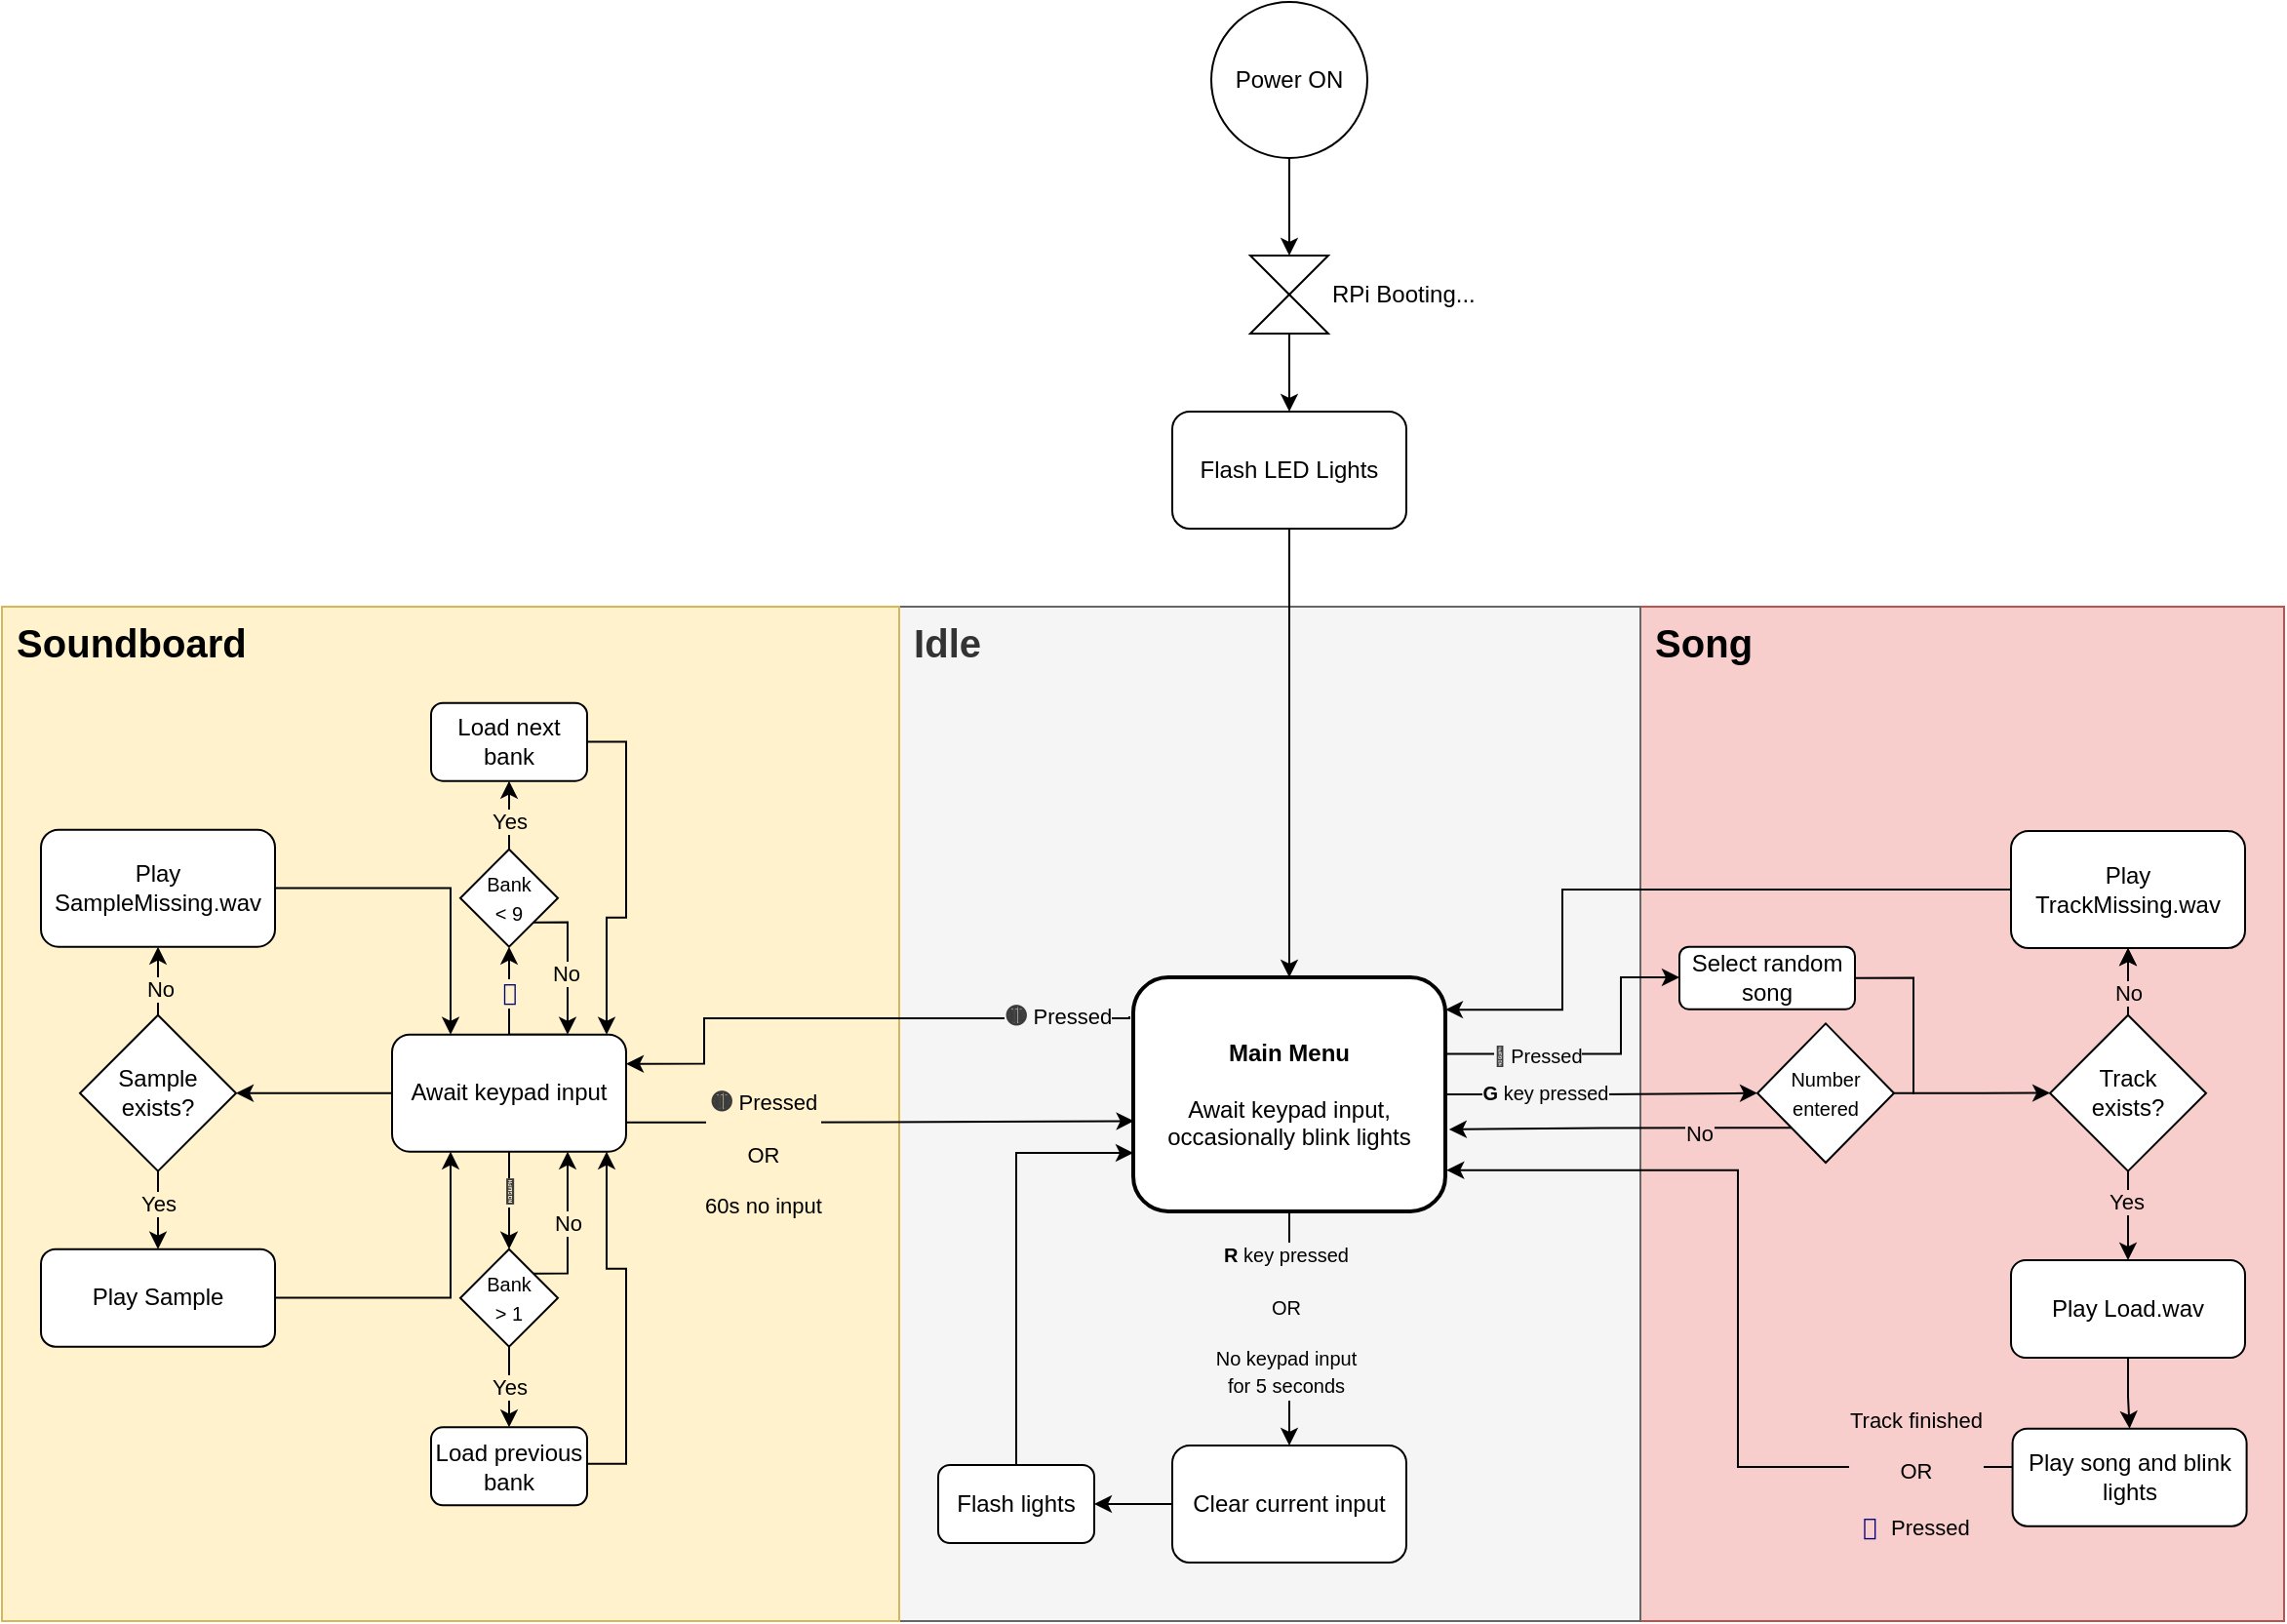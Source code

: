 <mxfile version="26.2.2">
  <diagram name="Page-1" id="W8MKzIHO_7QyPUXCPeFz">
    <mxGraphModel dx="2278" dy="1943" grid="1" gridSize="10" guides="1" tooltips="1" connect="1" arrows="1" fold="1" page="1" pageScale="1" pageWidth="850" pageHeight="1100" math="0" shadow="0">
      <root>
        <mxCell id="0" />
        <mxCell id="1" parent="0" />
        <mxCell id="YZWkK0QSVy-SKpIgM2Q_-93" value="&lt;b style=&quot;font-size: 20px;&quot;&gt;&amp;nbsp;Song&lt;/b&gt;" style="rounded=0;whiteSpace=wrap;html=1;align=left;verticalAlign=top;fillColor=#f8cecc;strokeColor=#b85450;movable=1;resizable=1;rotatable=1;deletable=1;editable=1;locked=0;connectable=1;" parent="1" vertex="1">
          <mxGeometry x="570" y="280" width="330" height="520" as="geometry" />
        </mxCell>
        <mxCell id="YZWkK0QSVy-SKpIgM2Q_-92" value="&lt;b style=&quot;font-size: 20px;&quot;&gt;&amp;nbsp;Idle&lt;/b&gt;" style="rounded=0;whiteSpace=wrap;html=1;align=left;verticalAlign=top;fillColor=#f5f5f5;fontColor=#333333;strokeColor=#666666;movable=1;resizable=1;rotatable=1;deletable=1;editable=1;locked=0;connectable=1;" parent="1" vertex="1">
          <mxGeometry x="190" y="280" width="380" height="520" as="geometry" />
        </mxCell>
        <mxCell id="YZWkK0QSVy-SKpIgM2Q_-91" value="&lt;font style=&quot;font-size: 20px;&quot;&gt;&lt;b style=&quot;&quot;&gt;&amp;nbsp;Soundboard&lt;/b&gt;&lt;/font&gt;" style="rounded=0;whiteSpace=wrap;html=1;align=left;verticalAlign=top;fillColor=#fff2cc;strokeColor=#d6b656;movable=0;resizable=0;rotatable=0;deletable=0;editable=0;locked=1;connectable=0;" parent="1" vertex="1">
          <mxGeometry x="-270" y="280" width="460" height="520" as="geometry" />
        </mxCell>
        <mxCell id="YZWkK0QSVy-SKpIgM2Q_-5" style="edgeStyle=orthogonalEdgeStyle;rounded=0;orthogonalLoop=1;jettySize=auto;html=1;exitX=0.5;exitY=1;exitDx=0;exitDy=0;movable=1;resizable=1;rotatable=1;deletable=1;editable=1;locked=0;connectable=1;" parent="1" source="YZWkK0QSVy-SKpIgM2Q_-1" target="YZWkK0QSVy-SKpIgM2Q_-4" edge="1">
          <mxGeometry relative="1" as="geometry" />
        </mxCell>
        <mxCell id="YZWkK0QSVy-SKpIgM2Q_-1" value="Power ON" style="ellipse;whiteSpace=wrap;html=1;aspect=fixed;movable=1;resizable=1;rotatable=1;deletable=1;editable=1;locked=0;connectable=1;" parent="1" vertex="1">
          <mxGeometry x="350" y="-30" width="80" height="80" as="geometry" />
        </mxCell>
        <mxCell id="YZWkK0QSVy-SKpIgM2Q_-14" style="edgeStyle=orthogonalEdgeStyle;rounded=0;orthogonalLoop=1;jettySize=auto;html=1;exitX=0.5;exitY=1;exitDx=0;exitDy=0;entryX=0.5;entryY=0;entryDx=0;entryDy=0;movable=1;resizable=1;rotatable=1;deletable=1;editable=1;locked=0;connectable=1;" parent="1" source="YZWkK0QSVy-SKpIgM2Q_-2" target="YZWkK0QSVy-SKpIgM2Q_-9" edge="1">
          <mxGeometry relative="1" as="geometry" />
        </mxCell>
        <mxCell id="YZWkK0QSVy-SKpIgM2Q_-20" value="&lt;font style=&quot;font-size: 10px;&quot;&gt;&lt;b&gt;R&lt;/b&gt;&amp;nbsp;key pressed&lt;br&gt;&lt;br&gt;OR&lt;br&gt;&lt;br&gt;No keypad input&lt;/font&gt;&lt;div style=&quot;font-size: 12px;&quot;&gt;&lt;font style=&quot;font-size: 10px;&quot;&gt;for 5 seconds&lt;/font&gt;&lt;/div&gt;" style="edgeLabel;html=1;align=center;verticalAlign=middle;resizable=1;points=[];movable=1;rotatable=1;deletable=1;editable=1;locked=0;connectable=1;labelBackgroundColor=#F5F5F5;" parent="YZWkK0QSVy-SKpIgM2Q_-14" vertex="1" connectable="0">
          <mxGeometry x="-0.066" y="-2" relative="1" as="geometry">
            <mxPoint as="offset" />
          </mxGeometry>
        </mxCell>
        <mxCell id="YZWkK0QSVy-SKpIgM2Q_-72" style="edgeStyle=orthogonalEdgeStyle;rounded=0;orthogonalLoop=1;jettySize=auto;html=1;entryX=1;entryY=0.25;entryDx=0;entryDy=0;movable=1;resizable=1;rotatable=1;deletable=1;editable=1;locked=0;connectable=1;" parent="1" target="YZWkK0QSVy-SKpIgM2Q_-42" edge="1">
          <mxGeometry relative="1" as="geometry">
            <mxPoint x="308" y="490" as="sourcePoint" />
            <mxPoint x="100" y="490" as="targetPoint" />
            <Array as="points">
              <mxPoint x="308" y="491" />
              <mxPoint x="90" y="491" />
              <mxPoint x="90" y="514" />
            </Array>
          </mxGeometry>
        </mxCell>
        <mxCell id="YZWkK0QSVy-SKpIgM2Q_-74" value="&lt;strong style=&quot;color: rgb(59, 59, 59); font-family: -apple-system, BlinkMacSystemFont, &amp;quot;Segoe WPC&amp;quot;, &amp;quot;Segoe UI&amp;quot;, system-ui, Ubuntu, &amp;quot;Droid Sans&amp;quot;, sans-serif; text-align: start; text-wrap-mode: wrap;&quot;&gt;&lt;font style=&quot;font-size: 12px;&quot;&gt;🟡&amp;nbsp;&lt;/font&gt;&lt;/strong&gt;Pressed" style="edgeLabel;html=1;align=center;verticalAlign=middle;resizable=1;points=[];movable=1;rotatable=1;deletable=1;editable=1;locked=0;connectable=1;labelBackgroundColor=#F5F5F5;" parent="YZWkK0QSVy-SKpIgM2Q_-72" vertex="1" connectable="0">
          <mxGeometry x="-0.21" y="1" relative="1" as="geometry">
            <mxPoint x="73" y="-2" as="offset" />
          </mxGeometry>
        </mxCell>
        <mxCell id="YZWkK0QSVy-SKpIgM2Q_-96" style="edgeStyle=orthogonalEdgeStyle;rounded=0;orthogonalLoop=1;jettySize=auto;html=1;" parent="1" target="YZWkK0QSVy-SKpIgM2Q_-94" edge="1">
          <mxGeometry relative="1" as="geometry">
            <Array as="points">
              <mxPoint x="560" y="509" />
              <mxPoint x="560" y="470" />
            </Array>
            <mxPoint x="470" y="509.28" as="sourcePoint" />
            <mxPoint x="590" y="480.34" as="targetPoint" />
          </mxGeometry>
        </mxCell>
        <mxCell id="YZWkK0QSVy-SKpIgM2Q_-98" value="&lt;font style=&quot;font-size: 10px;&quot;&gt;&lt;strong style=&quot;forced-color-adjust: none; font-style: normal; font-variant-ligatures: normal; font-variant-caps: normal; letter-spacing: normal; orphans: 2; text-indent: 0px; text-transform: none; widows: 2; word-spacing: 0px; -webkit-text-stroke-width: 0px; white-space: normal; text-decoration-thickness: initial; text-decoration-style: initial; text-decoration-color: initial; color: rgb(59, 59, 59); font-family: -apple-system, BlinkMacSystemFont, &amp;quot;Segoe WPC&amp;quot;, &amp;quot;Segoe UI&amp;quot;, system-ui, Ubuntu, &amp;quot;Droid Sans&amp;quot;, sans-serif; text-align: start;&quot;&gt;&lt;font style=&quot;forced-color-adjust: none;&quot;&gt;&lt;strong style=&quot;&quot;&gt;🔵&lt;/strong&gt;&amp;nbsp;&lt;/font&gt;&lt;/strong&gt;&lt;span style=&quot;color: rgb(0, 0, 0); font-family: Helvetica; font-style: normal; font-variant-ligatures: normal; font-variant-caps: normal; font-weight: 400; letter-spacing: normal; orphans: 2; text-align: center; text-indent: 0px; text-transform: none; widows: 2; word-spacing: 0px; -webkit-text-stroke-width: 0px; white-space: nowrap; text-decoration-thickness: initial; text-decoration-style: initial; text-decoration-color: initial; float: none; display: inline !important;&quot;&gt;Pressed&lt;/span&gt;&lt;/font&gt;" style="edgeLabel;html=1;align=center;verticalAlign=middle;resizable=0;points=[];labelBackgroundColor=#F5F5F5;" parent="YZWkK0QSVy-SKpIgM2Q_-96" vertex="1" connectable="0">
          <mxGeometry x="0.086" y="1" relative="1" as="geometry">
            <mxPoint x="-40" y="1" as="offset" />
          </mxGeometry>
        </mxCell>
        <mxCell id="LuNAqEP82udkbL1y4cKJ-5" style="edgeStyle=orthogonalEdgeStyle;rounded=0;orthogonalLoop=1;jettySize=auto;html=1;" edge="1" parent="1" source="YZWkK0QSVy-SKpIgM2Q_-2" target="LuNAqEP82udkbL1y4cKJ-2">
          <mxGeometry relative="1" as="geometry" />
        </mxCell>
        <mxCell id="LuNAqEP82udkbL1y4cKJ-13" value="&lt;span style=&quot;font-size: 10px;&quot;&gt;&lt;b&gt;G&lt;/b&gt; key pressed&lt;/span&gt;" style="edgeLabel;html=1;align=center;verticalAlign=middle;resizable=0;points=[];labelBackgroundColor=#F5F5F5;" vertex="1" connectable="0" parent="LuNAqEP82udkbL1y4cKJ-5">
          <mxGeometry x="-0.324" y="2" relative="1" as="geometry">
            <mxPoint x="-4" y="1" as="offset" />
          </mxGeometry>
        </mxCell>
        <mxCell id="YZWkK0QSVy-SKpIgM2Q_-2" value="&lt;b&gt;Main Menu&lt;br&gt;&lt;/b&gt;&lt;br&gt;Await keypad input,&lt;div&gt;occasionally blink lights&lt;/div&gt;" style="rounded=1;whiteSpace=wrap;html=1;movable=1;resizable=1;rotatable=1;deletable=1;editable=1;locked=0;connectable=1;strokeWidth=2;" parent="1" vertex="1">
          <mxGeometry x="310" y="470" width="160" height="120" as="geometry" />
        </mxCell>
        <mxCell id="YZWkK0QSVy-SKpIgM2Q_-7" style="edgeStyle=orthogonalEdgeStyle;rounded=0;orthogonalLoop=1;jettySize=auto;html=1;movable=1;resizable=1;rotatable=1;deletable=1;editable=1;locked=0;connectable=1;" parent="1" source="YZWkK0QSVy-SKpIgM2Q_-4" target="YZWkK0QSVy-SKpIgM2Q_-6" edge="1">
          <mxGeometry relative="1" as="geometry" />
        </mxCell>
        <mxCell id="YZWkK0QSVy-SKpIgM2Q_-4" value="" style="shape=collate;html=1;movable=1;resizable=1;rotatable=1;deletable=1;editable=1;locked=0;connectable=1;" parent="1" vertex="1">
          <mxGeometry x="370" y="100" width="40" height="40" as="geometry" />
        </mxCell>
        <mxCell id="YZWkK0QSVy-SKpIgM2Q_-8" style="edgeStyle=orthogonalEdgeStyle;rounded=0;orthogonalLoop=1;jettySize=auto;html=1;movable=1;resizable=1;rotatable=1;deletable=1;editable=1;locked=0;connectable=1;" parent="1" source="YZWkK0QSVy-SKpIgM2Q_-6" target="YZWkK0QSVy-SKpIgM2Q_-2" edge="1">
          <mxGeometry relative="1" as="geometry" />
        </mxCell>
        <mxCell id="YZWkK0QSVy-SKpIgM2Q_-6" value="Flash LED Lights" style="rounded=1;whiteSpace=wrap;html=1;movable=1;resizable=1;rotatable=1;deletable=1;editable=1;locked=0;connectable=1;" parent="1" vertex="1">
          <mxGeometry x="330" y="180" width="120" height="60" as="geometry" />
        </mxCell>
        <mxCell id="YZWkK0QSVy-SKpIgM2Q_-23" style="edgeStyle=orthogonalEdgeStyle;rounded=0;orthogonalLoop=1;jettySize=auto;html=1;movable=1;resizable=1;rotatable=1;deletable=1;editable=1;locked=0;connectable=1;" parent="1" source="YZWkK0QSVy-SKpIgM2Q_-9" target="YZWkK0QSVy-SKpIgM2Q_-22" edge="1">
          <mxGeometry relative="1" as="geometry" />
        </mxCell>
        <mxCell id="YZWkK0QSVy-SKpIgM2Q_-9" value="Clear current input" style="rounded=1;whiteSpace=wrap;html=1;movable=1;resizable=1;rotatable=1;deletable=1;editable=1;locked=0;connectable=1;" parent="1" vertex="1">
          <mxGeometry x="330" y="710" width="120" height="60" as="geometry" />
        </mxCell>
        <mxCell id="YZWkK0QSVy-SKpIgM2Q_-24" style="edgeStyle=orthogonalEdgeStyle;rounded=0;orthogonalLoop=1;jettySize=auto;html=1;entryX=0;entryY=0.75;entryDx=0;entryDy=0;exitX=0.5;exitY=0;exitDx=0;exitDy=0;curved=0;movable=1;resizable=1;rotatable=1;deletable=1;editable=1;locked=0;connectable=1;" parent="1" source="YZWkK0QSVy-SKpIgM2Q_-22" target="YZWkK0QSVy-SKpIgM2Q_-2" edge="1">
          <mxGeometry relative="1" as="geometry">
            <Array as="points">
              <mxPoint x="250" y="560" />
            </Array>
          </mxGeometry>
        </mxCell>
        <mxCell id="YZWkK0QSVy-SKpIgM2Q_-22" value="Flash lights" style="rounded=1;whiteSpace=wrap;html=1;movable=1;resizable=1;rotatable=1;deletable=1;editable=1;locked=0;connectable=1;" parent="1" vertex="1">
          <mxGeometry x="210" y="720" width="80" height="40" as="geometry" />
        </mxCell>
        <mxCell id="YZWkK0QSVy-SKpIgM2Q_-30" style="edgeStyle=orthogonalEdgeStyle;rounded=0;orthogonalLoop=1;jettySize=auto;html=1;entryX=0.5;entryY=1;entryDx=0;entryDy=0;movable=1;resizable=1;rotatable=1;deletable=1;editable=1;locked=0;connectable=1;" parent="1" source="YZWkK0QSVy-SKpIgM2Q_-26" target="YZWkK0QSVy-SKpIgM2Q_-28" edge="1">
          <mxGeometry relative="1" as="geometry" />
        </mxCell>
        <mxCell id="YZWkK0QSVy-SKpIgM2Q_-33" style="edgeStyle=orthogonalEdgeStyle;rounded=0;orthogonalLoop=1;jettySize=auto;html=1;exitX=0.5;exitY=1;exitDx=0;exitDy=0;movable=1;resizable=1;rotatable=1;deletable=1;editable=1;locked=0;connectable=1;" parent="1" source="YZWkK0QSVy-SKpIgM2Q_-26" target="YZWkK0QSVy-SKpIgM2Q_-32" edge="1">
          <mxGeometry relative="1" as="geometry" />
        </mxCell>
        <mxCell id="YZWkK0QSVy-SKpIgM2Q_-35" value="Yes" style="edgeLabel;html=1;align=center;verticalAlign=middle;resizable=1;points=[];movable=1;rotatable=1;deletable=1;editable=1;locked=0;connectable=1;labelBackgroundColor=#F8CECC;" parent="YZWkK0QSVy-SKpIgM2Q_-33" vertex="1" connectable="0">
          <mxGeometry x="-0.617" relative="1" as="geometry">
            <mxPoint x="-1" y="7" as="offset" />
          </mxGeometry>
        </mxCell>
        <mxCell id="YZWkK0QSVy-SKpIgM2Q_-41" value="" style="edgeStyle=orthogonalEdgeStyle;rounded=0;orthogonalLoop=1;jettySize=auto;html=1;movable=1;resizable=1;rotatable=1;deletable=1;editable=1;locked=0;connectable=1;" parent="1" source="YZWkK0QSVy-SKpIgM2Q_-26" target="YZWkK0QSVy-SKpIgM2Q_-28" edge="1">
          <mxGeometry relative="1" as="geometry">
            <Array as="points">
              <mxPoint x="820" y="485" />
              <mxPoint x="820" y="485" />
            </Array>
          </mxGeometry>
        </mxCell>
        <mxCell id="YZWkK0QSVy-SKpIgM2Q_-88" value="No" style="edgeLabel;html=1;align=center;verticalAlign=middle;resizable=1;points=[];movable=1;rotatable=1;deletable=1;editable=1;locked=0;connectable=1;labelBackgroundColor=#F8CECC;" parent="YZWkK0QSVy-SKpIgM2Q_-41" vertex="1" connectable="0">
          <mxGeometry x="-0.29" relative="1" as="geometry">
            <mxPoint as="offset" />
          </mxGeometry>
        </mxCell>
        <mxCell id="YZWkK0QSVy-SKpIgM2Q_-26" value="Track&lt;br&gt;exists?" style="rhombus;whiteSpace=wrap;html=1;movable=1;resizable=1;rotatable=1;deletable=1;editable=1;locked=0;connectable=1;" parent="1" vertex="1">
          <mxGeometry x="780" y="489.34" width="80" height="80" as="geometry" />
        </mxCell>
        <mxCell id="YZWkK0QSVy-SKpIgM2Q_-31" style="edgeStyle=orthogonalEdgeStyle;rounded=0;orthogonalLoop=1;jettySize=auto;html=1;exitX=0;exitY=0.5;exitDx=0;exitDy=0;movable=1;resizable=1;rotatable=1;deletable=1;editable=1;locked=0;connectable=1;entryX=1;entryY=0.138;entryDx=0;entryDy=0;entryPerimeter=0;" parent="1" source="YZWkK0QSVy-SKpIgM2Q_-28" target="YZWkK0QSVy-SKpIgM2Q_-2" edge="1">
          <mxGeometry relative="1" as="geometry">
            <Array as="points">
              <mxPoint x="530" y="425" />
              <mxPoint x="530" y="487" />
            </Array>
          </mxGeometry>
        </mxCell>
        <mxCell id="YZWkK0QSVy-SKpIgM2Q_-28" value="Play TrackMissing.wav" style="rounded=1;whiteSpace=wrap;html=1;movable=1;resizable=1;rotatable=1;deletable=1;editable=1;locked=0;connectable=1;" parent="1" vertex="1">
          <mxGeometry x="760" y="395" width="120" height="60" as="geometry" />
        </mxCell>
        <mxCell id="YZWkK0QSVy-SKpIgM2Q_-38" style="edgeStyle=orthogonalEdgeStyle;rounded=0;orthogonalLoop=1;jettySize=auto;html=1;movable=1;resizable=1;rotatable=1;deletable=1;editable=1;locked=0;connectable=1;" parent="1" source="YZWkK0QSVy-SKpIgM2Q_-32" target="YZWkK0QSVy-SKpIgM2Q_-37" edge="1">
          <mxGeometry relative="1" as="geometry" />
        </mxCell>
        <mxCell id="YZWkK0QSVy-SKpIgM2Q_-32" value="Play Load.wav" style="rounded=1;whiteSpace=wrap;html=1;movable=1;resizable=1;rotatable=1;deletable=1;editable=1;locked=0;connectable=1;" parent="1" vertex="1">
          <mxGeometry x="760" y="615" width="120" height="50" as="geometry" />
        </mxCell>
        <mxCell id="YZWkK0QSVy-SKpIgM2Q_-37" value="Play song and blink lights" style="rounded=1;whiteSpace=wrap;html=1;movable=1;resizable=1;rotatable=1;deletable=1;editable=1;locked=0;connectable=1;" parent="1" vertex="1">
          <mxGeometry x="760.8" y="701.32" width="120" height="50" as="geometry" />
        </mxCell>
        <mxCell id="YZWkK0QSVy-SKpIgM2Q_-39" style="edgeStyle=orthogonalEdgeStyle;rounded=0;orthogonalLoop=1;jettySize=auto;html=1;entryX=1.004;entryY=0.824;entryDx=0;entryDy=0;entryPerimeter=0;movable=1;resizable=1;rotatable=1;deletable=1;editable=1;locked=0;connectable=1;" parent="1" source="YZWkK0QSVy-SKpIgM2Q_-37" target="YZWkK0QSVy-SKpIgM2Q_-2" edge="1">
          <mxGeometry relative="1" as="geometry">
            <mxPoint x="470.0" y="550.0" as="targetPoint" />
            <Array as="points">
              <mxPoint x="620" y="721" />
              <mxPoint x="620" y="569" />
            </Array>
          </mxGeometry>
        </mxCell>
        <mxCell id="YZWkK0QSVy-SKpIgM2Q_-40" value="Track finished&lt;br&gt;&lt;br&gt;OR&lt;br&gt;&lt;br&gt;&lt;div style=&quot;color: rgb(59, 59, 59); font-family: &amp;quot;Droid Sans Mono&amp;quot;, &amp;quot;monospace&amp;quot;, monospace; line-height: 19px; white-space-collapse: preserve;&quot;&gt;&lt;span style=&quot;color: rgb(0, 0, 128); font-weight: bold;&quot;&gt;&lt;font style=&quot;font-size: 12px;&quot;&gt;🔴 &lt;/font&gt;&lt;/span&gt;&lt;span style=&quot;font-size: 11px; color: light-dark(rgb(0, 0, 0), rgb(255, 255, 255)); font-family: Helvetica; white-space-collapse: collapse;&quot;&gt;Pressed&lt;/span&gt;&lt;/div&gt;" style="edgeLabel;html=1;align=center;verticalAlign=middle;resizable=1;points=[];labelBackgroundColor=#F8CECC;movable=1;rotatable=1;deletable=1;editable=1;locked=0;connectable=1;" parent="YZWkK0QSVy-SKpIgM2Q_-39" vertex="1" connectable="0">
          <mxGeometry x="-0.541" y="1" relative="1" as="geometry">
            <mxPoint x="51" y="4" as="offset" />
          </mxGeometry>
        </mxCell>
        <mxCell id="YZWkK0QSVy-SKpIgM2Q_-50" style="edgeStyle=orthogonalEdgeStyle;rounded=0;orthogonalLoop=1;jettySize=auto;html=1;exitX=0;exitY=0.5;exitDx=0;exitDy=0;movable=1;resizable=1;rotatable=1;deletable=1;editable=1;locked=0;connectable=1;" parent="1" source="YZWkK0QSVy-SKpIgM2Q_-42" target="YZWkK0QSVy-SKpIgM2Q_-47" edge="1">
          <mxGeometry relative="1" as="geometry" />
        </mxCell>
        <mxCell id="YZWkK0QSVy-SKpIgM2Q_-61" style="edgeStyle=orthogonalEdgeStyle;rounded=0;orthogonalLoop=1;jettySize=auto;html=1;exitX=0.75;exitY=0;exitDx=0;exitDy=0;entryX=0.5;entryY=1;entryDx=0;entryDy=0;movable=1;resizable=1;rotatable=1;deletable=1;editable=1;locked=0;connectable=1;" parent="1" source="YZWkK0QSVy-SKpIgM2Q_-42" target="YZWkK0QSVy-SKpIgM2Q_-57" edge="1">
          <mxGeometry relative="1" as="geometry">
            <Array as="points">
              <mxPoint x="-10" y="499.34" />
            </Array>
          </mxGeometry>
        </mxCell>
        <mxCell id="YZWkK0QSVy-SKpIgM2Q_-77" value="&lt;span style=&quot;color: rgb(0, 0, 128); font-family: &amp;quot;Droid Sans Mono&amp;quot;, &amp;quot;monospace&amp;quot;, monospace; font-size: 12px; font-weight: 700; white-space-collapse: preserve;&quot;&gt;🔴&lt;/span&gt;" style="edgeLabel;html=1;align=center;verticalAlign=middle;resizable=1;points=[];movable=1;rotatable=1;deletable=1;editable=1;locked=0;connectable=1;labelBackgroundColor=#FFF2CC;" parent="YZWkK0QSVy-SKpIgM2Q_-61" vertex="1" connectable="0">
          <mxGeometry x="0.373" relative="1" as="geometry">
            <mxPoint as="offset" />
          </mxGeometry>
        </mxCell>
        <mxCell id="YZWkK0QSVy-SKpIgM2Q_-66" style="edgeStyle=orthogonalEdgeStyle;rounded=0;orthogonalLoop=1;jettySize=auto;html=1;movable=1;resizable=1;rotatable=1;deletable=1;editable=1;locked=0;connectable=1;" parent="1" source="YZWkK0QSVy-SKpIgM2Q_-42" target="YZWkK0QSVy-SKpIgM2Q_-65" edge="1">
          <mxGeometry relative="1" as="geometry" />
        </mxCell>
        <mxCell id="YZWkK0QSVy-SKpIgM2Q_-78" value="&lt;strong style=&quot;color: rgb(59, 59, 59); font-family: -apple-system, BlinkMacSystemFont, &amp;quot;Segoe WPC&amp;quot;, &amp;quot;Segoe UI&amp;quot;, system-ui, Ubuntu, &amp;quot;Droid Sans&amp;quot;, sans-serif; text-align: start; text-wrap-mode: wrap;&quot;&gt;&lt;font style=&quot;font-size: 12px;&quot;&gt;🔵&lt;/font&gt;&lt;/strong&gt;" style="edgeLabel;html=1;align=center;verticalAlign=middle;resizable=1;points=[];movable=1;rotatable=1;deletable=1;editable=1;locked=0;connectable=1;labelBackgroundColor=#FFF2CC;" parent="YZWkK0QSVy-SKpIgM2Q_-66" vertex="1" connectable="0">
          <mxGeometry x="-0.488" y="-1" relative="1" as="geometry">
            <mxPoint x="1" y="7" as="offset" />
          </mxGeometry>
        </mxCell>
        <mxCell id="YZWkK0QSVy-SKpIgM2Q_-42" value="Await keypad input" style="rounded=1;whiteSpace=wrap;html=1;movable=1;resizable=1;rotatable=1;deletable=1;editable=1;locked=0;connectable=1;" parent="1" vertex="1">
          <mxGeometry x="-70" y="499.34" width="120" height="60" as="geometry" />
        </mxCell>
        <mxCell id="YZWkK0QSVy-SKpIgM2Q_-53" style="edgeStyle=orthogonalEdgeStyle;rounded=0;orthogonalLoop=1;jettySize=auto;html=1;movable=1;resizable=1;rotatable=1;deletable=1;editable=1;locked=0;connectable=1;" parent="1" source="YZWkK0QSVy-SKpIgM2Q_-47" target="YZWkK0QSVy-SKpIgM2Q_-48" edge="1">
          <mxGeometry relative="1" as="geometry" />
        </mxCell>
        <mxCell id="YZWkK0QSVy-SKpIgM2Q_-86" value="&lt;span&gt;No&lt;/span&gt;" style="edgeLabel;html=1;align=center;verticalAlign=middle;resizable=1;points=[];movable=1;rotatable=1;deletable=1;editable=1;locked=0;connectable=1;labelBackgroundColor=#FFF2CC;" parent="YZWkK0QSVy-SKpIgM2Q_-53" vertex="1" connectable="0">
          <mxGeometry x="-0.407" y="-1" relative="1" as="geometry">
            <mxPoint as="offset" />
          </mxGeometry>
        </mxCell>
        <mxCell id="YZWkK0QSVy-SKpIgM2Q_-54" style="edgeStyle=orthogonalEdgeStyle;rounded=0;orthogonalLoop=1;jettySize=auto;html=1;movable=1;resizable=1;rotatable=1;deletable=1;editable=1;locked=0;connectable=1;" parent="1" source="YZWkK0QSVy-SKpIgM2Q_-47" target="YZWkK0QSVy-SKpIgM2Q_-49" edge="1">
          <mxGeometry relative="1" as="geometry" />
        </mxCell>
        <mxCell id="YZWkK0QSVy-SKpIgM2Q_-87" value="Yes" style="edgeLabel;html=1;align=center;verticalAlign=middle;resizable=1;points=[];movable=1;rotatable=1;deletable=1;editable=1;locked=0;connectable=1;labelBackgroundColor=#FFF2CC;" parent="YZWkK0QSVy-SKpIgM2Q_-54" vertex="1" connectable="0">
          <mxGeometry x="-0.2" relative="1" as="geometry">
            <mxPoint as="offset" />
          </mxGeometry>
        </mxCell>
        <mxCell id="YZWkK0QSVy-SKpIgM2Q_-47" value="Sample&lt;br&gt;exists?" style="rhombus;whiteSpace=wrap;html=1;movable=1;resizable=1;rotatable=1;deletable=1;editable=1;locked=0;connectable=1;" parent="1" vertex="1">
          <mxGeometry x="-230" y="489.34" width="80" height="80" as="geometry" />
        </mxCell>
        <mxCell id="YZWkK0QSVy-SKpIgM2Q_-52" style="edgeStyle=orthogonalEdgeStyle;rounded=0;orthogonalLoop=1;jettySize=auto;html=1;movable=1;resizable=1;rotatable=1;deletable=1;editable=1;locked=0;connectable=1;" parent="1" source="YZWkK0QSVy-SKpIgM2Q_-48" target="YZWkK0QSVy-SKpIgM2Q_-42" edge="1">
          <mxGeometry relative="1" as="geometry">
            <Array as="points">
              <mxPoint x="-40" y="424.34" />
            </Array>
          </mxGeometry>
        </mxCell>
        <mxCell id="YZWkK0QSVy-SKpIgM2Q_-48" value="Play SampleMissing.wav" style="rounded=1;whiteSpace=wrap;html=1;movable=1;resizable=1;rotatable=1;deletable=1;editable=1;locked=0;connectable=1;" parent="1" vertex="1">
          <mxGeometry x="-250" y="394.34" width="120" height="60" as="geometry" />
        </mxCell>
        <mxCell id="YZWkK0QSVy-SKpIgM2Q_-55" style="edgeStyle=orthogonalEdgeStyle;rounded=0;orthogonalLoop=1;jettySize=auto;html=1;movable=1;resizable=1;rotatable=1;deletable=1;editable=1;locked=0;connectable=1;" parent="1" source="YZWkK0QSVy-SKpIgM2Q_-49" target="YZWkK0QSVy-SKpIgM2Q_-42" edge="1">
          <mxGeometry relative="1" as="geometry">
            <Array as="points">
              <mxPoint x="-40" y="634.34" />
            </Array>
          </mxGeometry>
        </mxCell>
        <mxCell id="YZWkK0QSVy-SKpIgM2Q_-49" value="Play Sample" style="rounded=1;whiteSpace=wrap;html=1;movable=1;resizable=1;rotatable=1;deletable=1;editable=1;locked=0;connectable=1;" parent="1" vertex="1">
          <mxGeometry x="-250" y="609.34" width="120" height="50" as="geometry" />
        </mxCell>
        <mxCell id="YZWkK0QSVy-SKpIgM2Q_-64" style="edgeStyle=orthogonalEdgeStyle;rounded=0;orthogonalLoop=1;jettySize=auto;html=1;movable=1;resizable=1;rotatable=1;deletable=1;editable=1;locked=0;connectable=1;" parent="1" source="YZWkK0QSVy-SKpIgM2Q_-56" edge="1">
          <mxGeometry relative="1" as="geometry">
            <mxPoint x="40" y="499.34" as="targetPoint" />
            <Array as="points">
              <mxPoint x="50" y="349.34" />
              <mxPoint x="50" y="439.34" />
              <mxPoint x="40" y="439.34" />
            </Array>
          </mxGeometry>
        </mxCell>
        <mxCell id="YZWkK0QSVy-SKpIgM2Q_-56" value="Load next bank" style="rounded=1;whiteSpace=wrap;html=1;movable=1;resizable=1;rotatable=1;deletable=1;editable=1;locked=0;connectable=1;" parent="1" vertex="1">
          <mxGeometry x="-50" y="329.34" width="80" height="40" as="geometry" />
        </mxCell>
        <mxCell id="YZWkK0QSVy-SKpIgM2Q_-63" style="edgeStyle=orthogonalEdgeStyle;rounded=0;orthogonalLoop=1;jettySize=auto;html=1;movable=1;resizable=1;rotatable=1;deletable=1;editable=1;locked=0;connectable=1;" parent="1" source="YZWkK0QSVy-SKpIgM2Q_-57" target="YZWkK0QSVy-SKpIgM2Q_-56" edge="1">
          <mxGeometry relative="1" as="geometry" />
        </mxCell>
        <mxCell id="YZWkK0QSVy-SKpIgM2Q_-85" value="Yes" style="edgeLabel;html=1;align=center;verticalAlign=middle;resizable=1;points=[];movable=1;rotatable=1;deletable=1;editable=1;locked=0;connectable=1;labelBackgroundColor=#FFF2CC;" parent="YZWkK0QSVy-SKpIgM2Q_-63" vertex="1" connectable="0">
          <mxGeometry x="0.111" relative="1" as="geometry">
            <mxPoint as="offset" />
          </mxGeometry>
        </mxCell>
        <mxCell id="YZWkK0QSVy-SKpIgM2Q_-57" value="&lt;font style=&quot;font-size: 10px;&quot;&gt;Bank &lt;br&gt;&amp;lt; 9&lt;/font&gt;" style="rhombus;whiteSpace=wrap;html=1;movable=1;resizable=1;rotatable=1;deletable=1;editable=1;locked=0;connectable=1;" parent="1" vertex="1">
          <mxGeometry x="-35" y="404.34" width="50" height="50" as="geometry" />
        </mxCell>
        <mxCell id="YZWkK0QSVy-SKpIgM2Q_-62" style="edgeStyle=orthogonalEdgeStyle;rounded=0;orthogonalLoop=1;jettySize=auto;html=1;exitX=1;exitY=1;exitDx=0;exitDy=0;movable=1;resizable=1;rotatable=1;deletable=1;editable=1;locked=0;connectable=1;" parent="1" source="YZWkK0QSVy-SKpIgM2Q_-57" edge="1">
          <mxGeometry relative="1" as="geometry">
            <mxPoint x="20" y="499.34" as="targetPoint" />
            <Array as="points">
              <mxPoint x="20" y="442.34" />
            </Array>
          </mxGeometry>
        </mxCell>
        <mxCell id="YZWkK0QSVy-SKpIgM2Q_-83" value="No" style="edgeLabel;html=1;align=center;verticalAlign=middle;resizable=1;points=[];movable=1;rotatable=1;deletable=1;editable=1;locked=0;connectable=1;labelBackgroundColor=#FFF2CC;" parent="YZWkK0QSVy-SKpIgM2Q_-62" vertex="1" connectable="0">
          <mxGeometry x="0.145" y="-1" relative="1" as="geometry">
            <mxPoint as="offset" />
          </mxGeometry>
        </mxCell>
        <mxCell id="YZWkK0QSVy-SKpIgM2Q_-68" style="edgeStyle=orthogonalEdgeStyle;rounded=0;orthogonalLoop=1;jettySize=auto;html=1;movable=1;resizable=1;rotatable=1;deletable=1;editable=1;locked=0;connectable=1;" parent="1" source="YZWkK0QSVy-SKpIgM2Q_-65" target="YZWkK0QSVy-SKpIgM2Q_-67" edge="1">
          <mxGeometry relative="1" as="geometry" />
        </mxCell>
        <mxCell id="YZWkK0QSVy-SKpIgM2Q_-84" value="Yes" style="edgeLabel;html=1;align=center;verticalAlign=middle;resizable=1;points=[];movable=1;rotatable=1;deletable=1;editable=1;locked=0;connectable=1;labelBackgroundColor=#FFF2CC;" parent="YZWkK0QSVy-SKpIgM2Q_-68" vertex="1" connectable="0">
          <mxGeometry x="-0.527" relative="1" as="geometry">
            <mxPoint y="10" as="offset" />
          </mxGeometry>
        </mxCell>
        <mxCell id="YZWkK0QSVy-SKpIgM2Q_-81" style="edgeStyle=orthogonalEdgeStyle;rounded=0;orthogonalLoop=1;jettySize=auto;html=1;exitX=1;exitY=0;exitDx=0;exitDy=0;entryX=0.75;entryY=1;entryDx=0;entryDy=0;movable=1;resizable=1;rotatable=1;deletable=1;editable=1;locked=0;connectable=1;" parent="1" source="YZWkK0QSVy-SKpIgM2Q_-65" target="YZWkK0QSVy-SKpIgM2Q_-42" edge="1">
          <mxGeometry relative="1" as="geometry">
            <Array as="points">
              <mxPoint x="20" y="622.34" />
            </Array>
          </mxGeometry>
        </mxCell>
        <mxCell id="YZWkK0QSVy-SKpIgM2Q_-82" value="No" style="edgeLabel;html=1;align=center;verticalAlign=middle;resizable=1;points=[];movable=1;rotatable=1;deletable=1;editable=1;locked=0;connectable=1;labelBackgroundColor=#FFF2CC;" parent="YZWkK0QSVy-SKpIgM2Q_-81" vertex="1" connectable="0">
          <mxGeometry x="0.095" relative="1" as="geometry">
            <mxPoint as="offset" />
          </mxGeometry>
        </mxCell>
        <mxCell id="YZWkK0QSVy-SKpIgM2Q_-65" value="&lt;font style=&quot;font-size: 10px;&quot;&gt;Bank &lt;br&gt;&amp;gt; 1&lt;/font&gt;" style="rhombus;whiteSpace=wrap;html=1;movable=1;resizable=1;rotatable=1;deletable=1;editable=1;locked=0;connectable=1;" parent="1" vertex="1">
          <mxGeometry x="-35" y="609.34" width="50" height="50" as="geometry" />
        </mxCell>
        <mxCell id="YZWkK0QSVy-SKpIgM2Q_-69" style="edgeStyle=orthogonalEdgeStyle;rounded=0;orthogonalLoop=1;jettySize=auto;html=1;movable=1;resizable=1;rotatable=1;deletable=1;editable=1;locked=0;connectable=1;" parent="1" source="YZWkK0QSVy-SKpIgM2Q_-67" edge="1">
          <mxGeometry relative="1" as="geometry">
            <mxPoint x="40" y="559.34" as="targetPoint" />
            <Array as="points">
              <mxPoint x="50" y="719.34" />
              <mxPoint x="50" y="619.34" />
              <mxPoint x="40" y="619.34" />
            </Array>
          </mxGeometry>
        </mxCell>
        <mxCell id="YZWkK0QSVy-SKpIgM2Q_-67" value="Load previous bank" style="rounded=1;whiteSpace=wrap;html=1;movable=1;resizable=1;rotatable=1;deletable=1;editable=1;locked=0;connectable=1;" parent="1" vertex="1">
          <mxGeometry x="-50" y="700.66" width="80" height="40" as="geometry" />
        </mxCell>
        <mxCell id="YZWkK0QSVy-SKpIgM2Q_-73" style="edgeStyle=orthogonalEdgeStyle;rounded=0;orthogonalLoop=1;jettySize=auto;html=1;exitX=1;exitY=0.75;exitDx=0;exitDy=0;entryX=0.002;entryY=0.614;entryDx=0;entryDy=0;entryPerimeter=0;movable=1;resizable=1;rotatable=1;deletable=1;editable=1;locked=0;connectable=1;" parent="1" source="YZWkK0QSVy-SKpIgM2Q_-42" target="YZWkK0QSVy-SKpIgM2Q_-2" edge="1">
          <mxGeometry relative="1" as="geometry" />
        </mxCell>
        <mxCell id="YZWkK0QSVy-SKpIgM2Q_-75" value="&lt;strong style=&quot;text-wrap-mode: wrap; color: rgb(59, 59, 59); font-family: -apple-system, BlinkMacSystemFont, &amp;quot;Segoe WPC&amp;quot;, &amp;quot;Segoe UI&amp;quot;, system-ui, Ubuntu, &amp;quot;Droid Sans&amp;quot;, sans-serif; text-align: start;&quot;&gt;&lt;font style=&quot;font-size: 12px;&quot;&gt;🟡&amp;nbsp;&lt;/font&gt;&lt;/strong&gt;Pressed&lt;br&gt;&lt;br&gt;OR&lt;br&gt;&lt;br&gt;60s no input" style="edgeLabel;html=1;align=center;verticalAlign=middle;resizable=1;points=[];movable=1;rotatable=1;deletable=1;editable=1;locked=0;connectable=1;labelBackgroundColor=#FFF2CC;" parent="YZWkK0QSVy-SKpIgM2Q_-73" vertex="1" connectable="0">
          <mxGeometry x="-0.176" y="1" relative="1" as="geometry">
            <mxPoint x="-38" y="16" as="offset" />
          </mxGeometry>
        </mxCell>
        <mxCell id="YZWkK0QSVy-SKpIgM2Q_-90" value="RPi Booting..." style="text;html=1;align=left;verticalAlign=middle;resizable=1;points=[];autosize=1;strokeColor=none;fillColor=none;movable=1;rotatable=1;deletable=1;editable=1;locked=0;connectable=1;" parent="1" vertex="1">
          <mxGeometry x="410" y="105" width="100" height="30" as="geometry" />
        </mxCell>
        <mxCell id="YZWkK0QSVy-SKpIgM2Q_-97" style="edgeStyle=orthogonalEdgeStyle;rounded=0;orthogonalLoop=1;jettySize=auto;html=1;endArrow=none;startFill=0;exitX=1;exitY=0.5;exitDx=0;exitDy=0;" parent="1" source="YZWkK0QSVy-SKpIgM2Q_-94" edge="1">
          <mxGeometry relative="1" as="geometry">
            <mxPoint x="710" y="530" as="targetPoint" />
            <Array as="points">
              <mxPoint x="710" y="470" />
            </Array>
          </mxGeometry>
        </mxCell>
        <mxCell id="YZWkK0QSVy-SKpIgM2Q_-94" value="Select random song" style="rounded=1;whiteSpace=wrap;html=1;" parent="1" vertex="1">
          <mxGeometry x="590" y="454.34" width="90" height="32" as="geometry" />
        </mxCell>
        <mxCell id="LuNAqEP82udkbL1y4cKJ-7" style="edgeStyle=orthogonalEdgeStyle;rounded=0;orthogonalLoop=1;jettySize=auto;html=1;exitX=0;exitY=1;exitDx=0;exitDy=0;entryX=1.012;entryY=0.65;entryDx=0;entryDy=0;entryPerimeter=0;" edge="1" parent="1" source="LuNAqEP82udkbL1y4cKJ-2" target="YZWkK0QSVy-SKpIgM2Q_-2">
          <mxGeometry relative="1" as="geometry" />
        </mxCell>
        <mxCell id="LuNAqEP82udkbL1y4cKJ-8" value="No" style="edgeLabel;html=1;align=center;verticalAlign=middle;resizable=0;points=[];labelBackgroundColor=light-dark(#F8CECC,#EDEDED);" vertex="1" connectable="0" parent="LuNAqEP82udkbL1y4cKJ-7">
          <mxGeometry x="0.062" y="1" relative="1" as="geometry">
            <mxPoint x="46" y="2" as="offset" />
          </mxGeometry>
        </mxCell>
        <mxCell id="LuNAqEP82udkbL1y4cKJ-9" style="edgeStyle=orthogonalEdgeStyle;rounded=0;orthogonalLoop=1;jettySize=auto;html=1;" edge="1" parent="1" source="LuNAqEP82udkbL1y4cKJ-2" target="YZWkK0QSVy-SKpIgM2Q_-26">
          <mxGeometry relative="1" as="geometry" />
        </mxCell>
        <mxCell id="LuNAqEP82udkbL1y4cKJ-2" value="&lt;font size=&quot;1&quot;&gt;Number entered&lt;/font&gt;" style="rhombus;whiteSpace=wrap;html=1;movable=1;resizable=1;rotatable=1;deletable=1;editable=1;locked=0;connectable=1;" vertex="1" parent="1">
          <mxGeometry x="630" y="493.68" width="70" height="71.32" as="geometry" />
        </mxCell>
      </root>
    </mxGraphModel>
  </diagram>
</mxfile>
